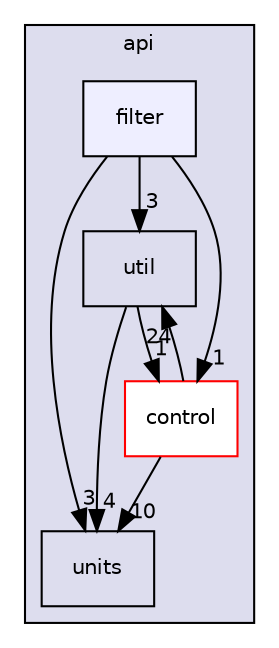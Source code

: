 digraph "include/okapi/api/filter" {
  compound=true
  node [ fontsize="10", fontname="Helvetica"];
  edge [ labelfontsize="10", labelfontname="Helvetica"];
  subgraph clusterdir_63ebd08b8cf71fd366bf0de4231ab7e6 {
    graph [ bgcolor="#ddddee", pencolor="black", label="api" fontname="Helvetica", fontsize="10", URL="dir_63ebd08b8cf71fd366bf0de4231ab7e6.html"]
  dir_01997f625f96480294339ddf79b14f04 [shape=box label="util" URL="dir_01997f625f96480294339ddf79b14f04.html"];
  dir_e84fea72a7bc70ffe5d343194ba5b48e [shape=box label="units" URL="dir_e84fea72a7bc70ffe5d343194ba5b48e.html"];
  dir_ee8fabeddabdeff2f9d7f82f9bc73f75 [shape=box label="control" fillcolor="white" style="filled" color="red" URL="dir_ee8fabeddabdeff2f9d7f82f9bc73f75.html"];
  dir_7f5467880c6256ea2f9499e004d2592a [shape=box, label="filter", style="filled", fillcolor="#eeeeff", pencolor="black", URL="dir_7f5467880c6256ea2f9499e004d2592a.html"];
  }
  dir_ee8fabeddabdeff2f9d7f82f9bc73f75->dir_01997f625f96480294339ddf79b14f04 [headlabel="24", labeldistance=1.5 headhref="dir_000015_000026.html"];
  dir_ee8fabeddabdeff2f9d7f82f9bc73f75->dir_e84fea72a7bc70ffe5d343194ba5b48e [headlabel="10", labeldistance=1.5 headhref="dir_000015_000025.html"];
  dir_01997f625f96480294339ddf79b14f04->dir_e84fea72a7bc70ffe5d343194ba5b48e [headlabel="4", labeldistance=1.5 headhref="dir_000026_000025.html"];
  dir_01997f625f96480294339ddf79b14f04->dir_ee8fabeddabdeff2f9d7f82f9bc73f75 [headlabel="1", labeldistance=1.5 headhref="dir_000026_000015.html"];
  dir_7f5467880c6256ea2f9499e004d2592a->dir_01997f625f96480294339ddf79b14f04 [headlabel="3", labeldistance=1.5 headhref="dir_000023_000026.html"];
  dir_7f5467880c6256ea2f9499e004d2592a->dir_e84fea72a7bc70ffe5d343194ba5b48e [headlabel="3", labeldistance=1.5 headhref="dir_000023_000025.html"];
  dir_7f5467880c6256ea2f9499e004d2592a->dir_ee8fabeddabdeff2f9d7f82f9bc73f75 [headlabel="1", labeldistance=1.5 headhref="dir_000023_000015.html"];
}
